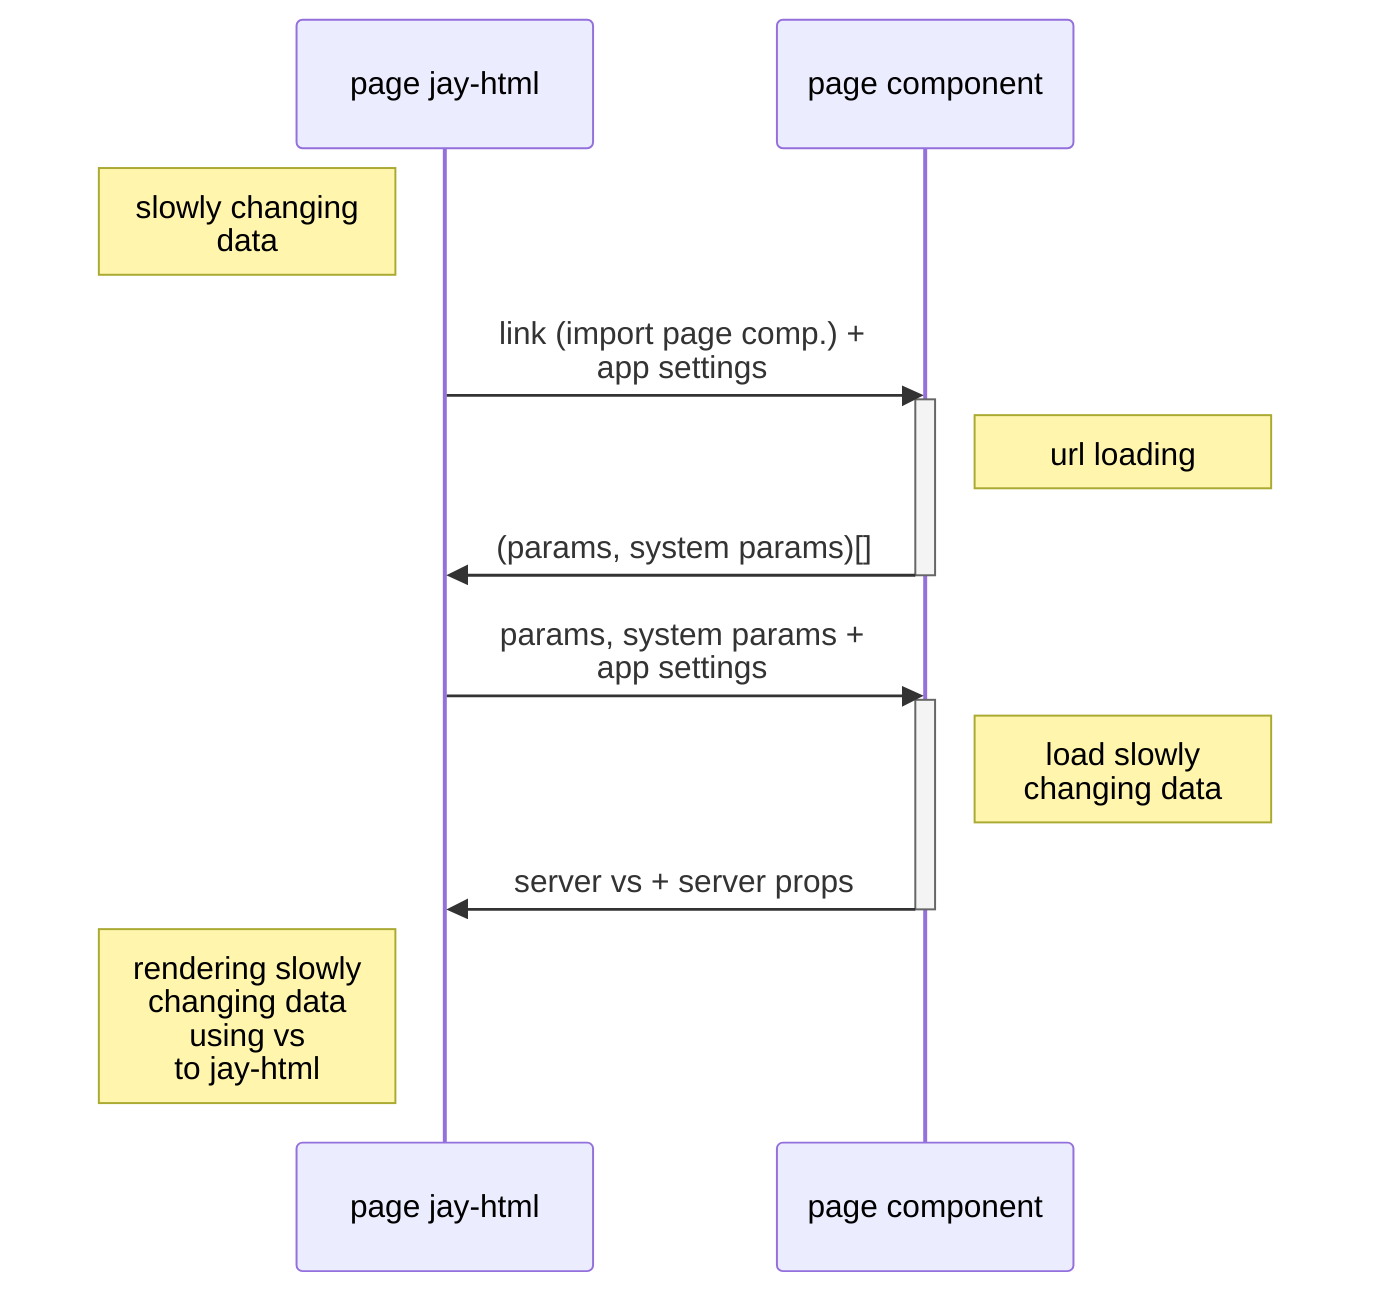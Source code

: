 sequenceDiagram
    participant page as page jay-html
    participant comp as page component
    Note left of page: slowly changing<br>data
    page->>comp: link (import page comp.) +<br> app settings
    activate comp
    Note right of comp: url loading
    comp->>page: (params, system params)[]
    deactivate comp
    page->>comp: params, system params + <br>app settings
    activate comp
    Note right of comp: load slowly<br>changing data
    comp->>page: server vs + server props
    deactivate comp
    Note left of page: rendering slowly<br>changing data<br>using vs<br>to jay-html